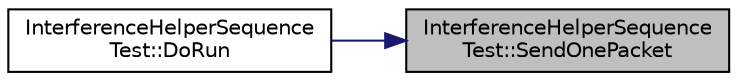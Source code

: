 digraph "InterferenceHelperSequenceTest::SendOnePacket"
{
 // LATEX_PDF_SIZE
  edge [fontname="Helvetica",fontsize="10",labelfontname="Helvetica",labelfontsize="10"];
  node [fontname="Helvetica",fontsize="10",shape=record];
  rankdir="RL";
  Node1 [label="InterferenceHelperSequence\lTest::SendOnePacket",height=0.2,width=0.4,color="black", fillcolor="grey75", style="filled", fontcolor="black",tooltip="Send one packet function."];
  Node1 -> Node2 [dir="back",color="midnightblue",fontsize="10",style="solid",fontname="Helvetica"];
  Node2 [label="InterferenceHelperSequence\lTest::DoRun",height=0.2,width=0.4,color="black", fillcolor="white", style="filled",URL="$class_interference_helper_sequence_test.html#a22be6f3a29ef1f34b740d8b5689f2160",tooltip="Implementation to actually run this TestCase."];
}
